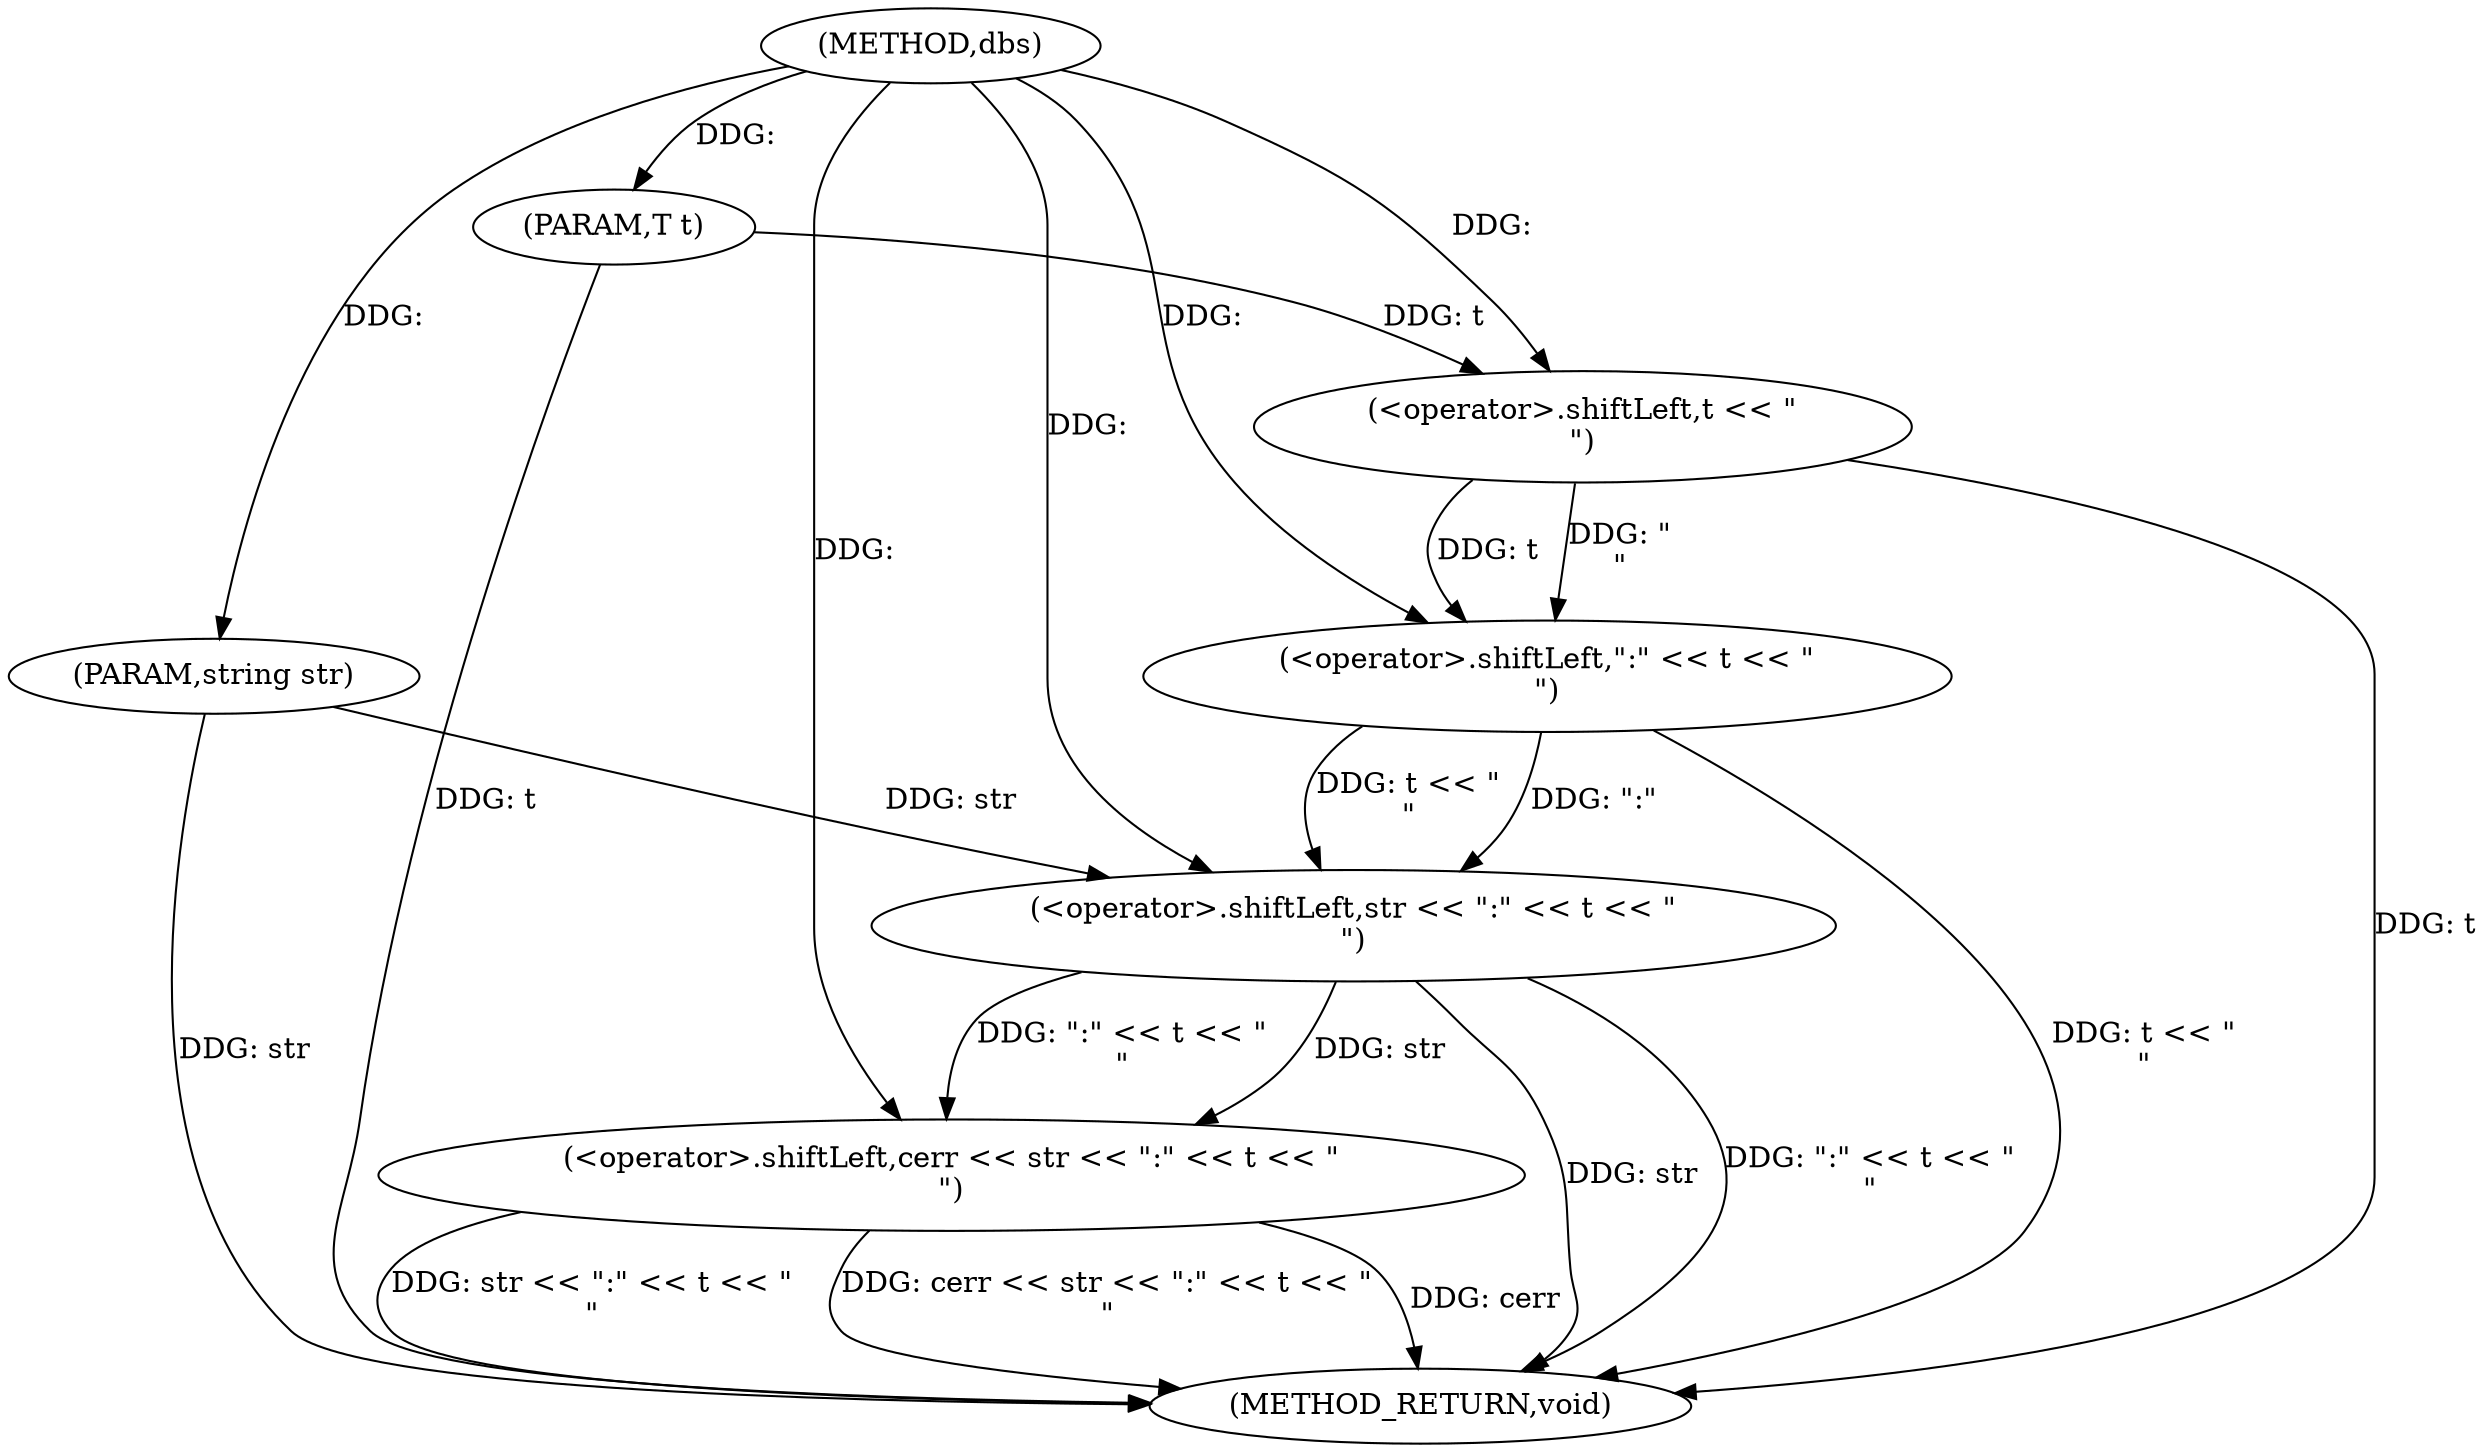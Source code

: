digraph "dbs" {  
"1000212" [label = "(METHOD,dbs)" ]
"1000225" [label = "(METHOD_RETURN,void)" ]
"1000213" [label = "(PARAM,string str)" ]
"1000214" [label = "(PARAM,T t)" ]
"1000216" [label = "(<operator>.shiftLeft,cerr << str << \":\" << t << \"\n\")" ]
"1000218" [label = "(<operator>.shiftLeft,str << \":\" << t << \"\n\")" ]
"1000220" [label = "(<operator>.shiftLeft,\":\" << t << \"\n\")" ]
"1000222" [label = "(<operator>.shiftLeft,t << \"\n\")" ]
  "1000213" -> "1000225"  [ label = "DDG: str"] 
  "1000214" -> "1000225"  [ label = "DDG: t"] 
  "1000218" -> "1000225"  [ label = "DDG: str"] 
  "1000222" -> "1000225"  [ label = "DDG: t"] 
  "1000220" -> "1000225"  [ label = "DDG: t << \"\n\""] 
  "1000218" -> "1000225"  [ label = "DDG: \":\" << t << \"\n\""] 
  "1000216" -> "1000225"  [ label = "DDG: str << \":\" << t << \"\n\""] 
  "1000216" -> "1000225"  [ label = "DDG: cerr << str << \":\" << t << \"\n\""] 
  "1000216" -> "1000225"  [ label = "DDG: cerr"] 
  "1000212" -> "1000213"  [ label = "DDG: "] 
  "1000212" -> "1000214"  [ label = "DDG: "] 
  "1000212" -> "1000216"  [ label = "DDG: "] 
  "1000218" -> "1000216"  [ label = "DDG: \":\" << t << \"\n\""] 
  "1000218" -> "1000216"  [ label = "DDG: str"] 
  "1000213" -> "1000218"  [ label = "DDG: str"] 
  "1000212" -> "1000218"  [ label = "DDG: "] 
  "1000220" -> "1000218"  [ label = "DDG: t << \"\n\""] 
  "1000220" -> "1000218"  [ label = "DDG: \":\""] 
  "1000212" -> "1000220"  [ label = "DDG: "] 
  "1000222" -> "1000220"  [ label = "DDG: t"] 
  "1000222" -> "1000220"  [ label = "DDG: \"\n\""] 
  "1000214" -> "1000222"  [ label = "DDG: t"] 
  "1000212" -> "1000222"  [ label = "DDG: "] 
}
